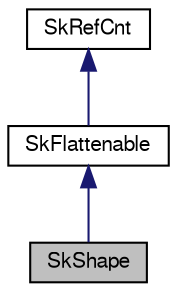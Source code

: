 digraph G
{
  edge [fontname="FreeSans",fontsize="10",labelfontname="FreeSans",labelfontsize="10"];
  node [fontname="FreeSans",fontsize="10",shape=record];
  Node1 [label="SkShape",height=0.2,width=0.4,color="black", fillcolor="grey75", style="filled" fontcolor="black"];
  Node2 -> Node1 [dir=back,color="midnightblue",fontsize="10",style="solid",fontname="FreeSans"];
  Node2 [label="SkFlattenable",height=0.2,width=0.4,color="black", fillcolor="white", style="filled",URL="$class_sk_flattenable.html"];
  Node3 -> Node2 [dir=back,color="midnightblue",fontsize="10",style="solid",fontname="FreeSans"];
  Node3 [label="SkRefCnt",height=0.2,width=0.4,color="black", fillcolor="white", style="filled",URL="$class_sk_ref_cnt.html"];
}
